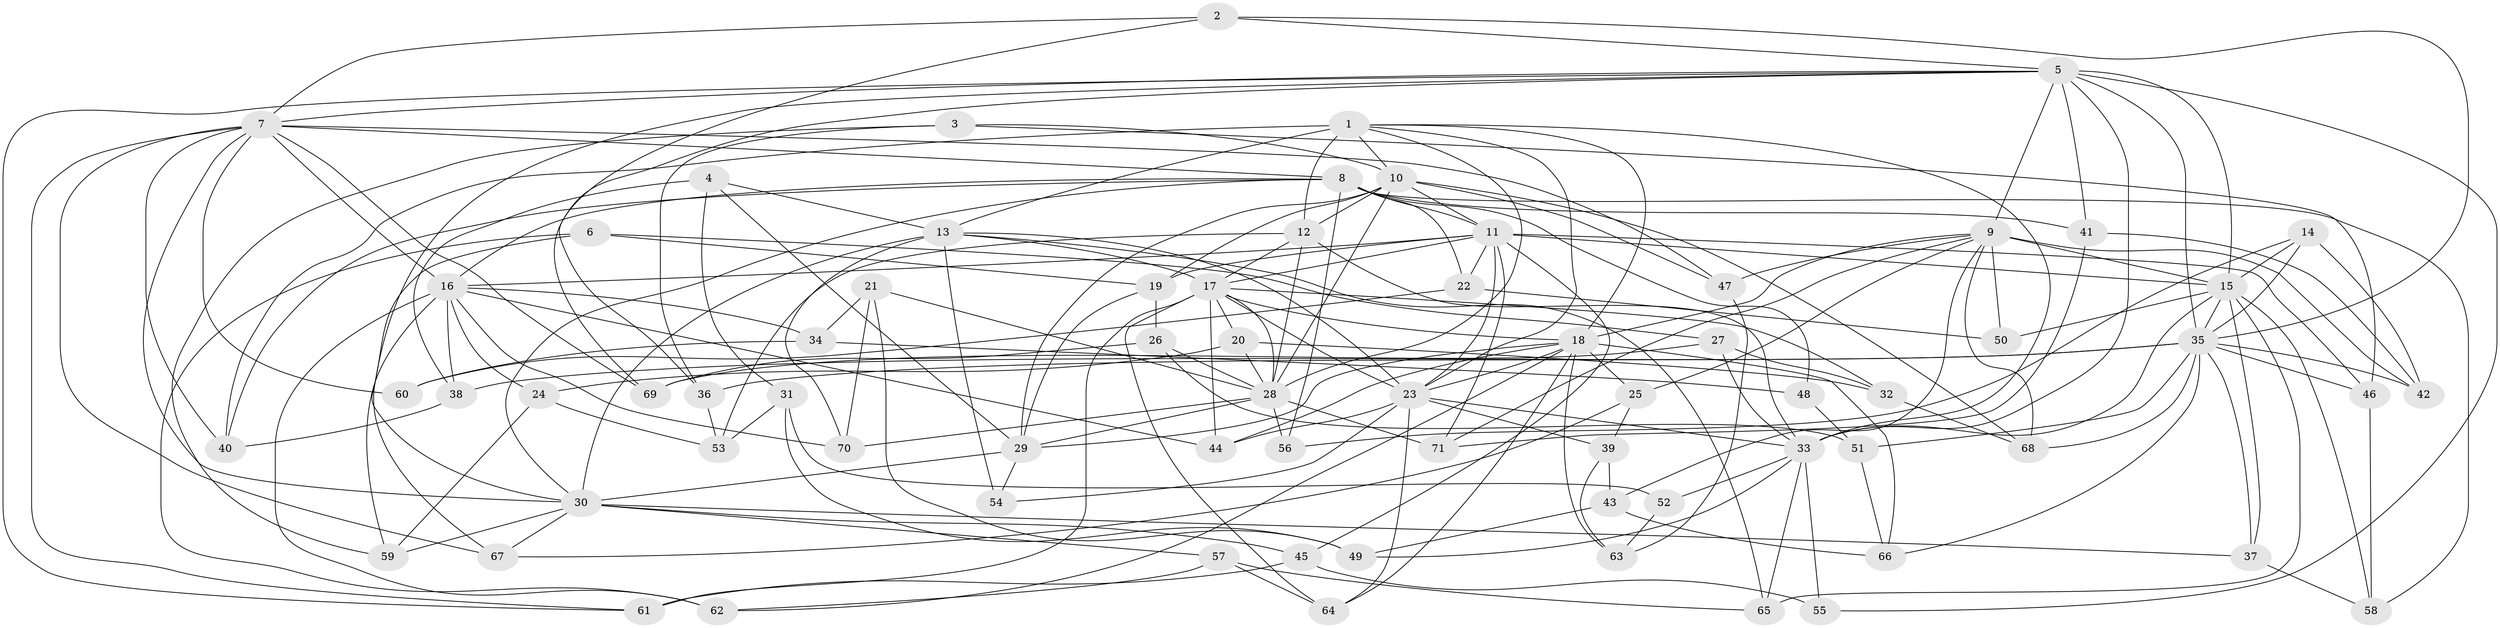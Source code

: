 // original degree distribution, {4: 1.0}
// Generated by graph-tools (version 1.1) at 2025/37/03/09/25 02:37:52]
// undirected, 71 vertices, 194 edges
graph export_dot {
graph [start="1"]
  node [color=gray90,style=filled];
  1;
  2;
  3;
  4;
  5;
  6;
  7;
  8;
  9;
  10;
  11;
  12;
  13;
  14;
  15;
  16;
  17;
  18;
  19;
  20;
  21;
  22;
  23;
  24;
  25;
  26;
  27;
  28;
  29;
  30;
  31;
  32;
  33;
  34;
  35;
  36;
  37;
  38;
  39;
  40;
  41;
  42;
  43;
  44;
  45;
  46;
  47;
  48;
  49;
  50;
  51;
  52;
  53;
  54;
  55;
  56;
  57;
  58;
  59;
  60;
  61;
  62;
  63;
  64;
  65;
  66;
  67;
  68;
  69;
  70;
  71;
  1 -- 10 [weight=1.0];
  1 -- 12 [weight=1.0];
  1 -- 13 [weight=3.0];
  1 -- 18 [weight=1.0];
  1 -- 23 [weight=1.0];
  1 -- 28 [weight=1.0];
  1 -- 33 [weight=1.0];
  1 -- 40 [weight=1.0];
  2 -- 5 [weight=1.0];
  2 -- 7 [weight=1.0];
  2 -- 35 [weight=1.0];
  2 -- 36 [weight=1.0];
  3 -- 10 [weight=1.0];
  3 -- 36 [weight=1.0];
  3 -- 46 [weight=1.0];
  3 -- 59 [weight=1.0];
  4 -- 13 [weight=1.0];
  4 -- 29 [weight=1.0];
  4 -- 31 [weight=1.0];
  4 -- 38 [weight=1.0];
  5 -- 7 [weight=1.0];
  5 -- 9 [weight=2.0];
  5 -- 15 [weight=1.0];
  5 -- 30 [weight=1.0];
  5 -- 33 [weight=1.0];
  5 -- 35 [weight=1.0];
  5 -- 41 [weight=1.0];
  5 -- 55 [weight=1.0];
  5 -- 61 [weight=1.0];
  5 -- 69 [weight=1.0];
  6 -- 19 [weight=1.0];
  6 -- 27 [weight=1.0];
  6 -- 62 [weight=1.0];
  6 -- 67 [weight=1.0];
  7 -- 8 [weight=1.0];
  7 -- 16 [weight=1.0];
  7 -- 30 [weight=1.0];
  7 -- 40 [weight=1.0];
  7 -- 47 [weight=1.0];
  7 -- 60 [weight=2.0];
  7 -- 61 [weight=1.0];
  7 -- 67 [weight=1.0];
  7 -- 69 [weight=1.0];
  8 -- 11 [weight=2.0];
  8 -- 16 [weight=1.0];
  8 -- 22 [weight=1.0];
  8 -- 30 [weight=1.0];
  8 -- 40 [weight=1.0];
  8 -- 41 [weight=1.0];
  8 -- 48 [weight=2.0];
  8 -- 56 [weight=1.0];
  8 -- 58 [weight=1.0];
  9 -- 15 [weight=1.0];
  9 -- 18 [weight=1.0];
  9 -- 25 [weight=1.0];
  9 -- 42 [weight=1.0];
  9 -- 43 [weight=1.0];
  9 -- 47 [weight=1.0];
  9 -- 50 [weight=2.0];
  9 -- 68 [weight=1.0];
  9 -- 71 [weight=1.0];
  10 -- 11 [weight=1.0];
  10 -- 12 [weight=2.0];
  10 -- 19 [weight=3.0];
  10 -- 28 [weight=1.0];
  10 -- 29 [weight=1.0];
  10 -- 47 [weight=1.0];
  10 -- 68 [weight=1.0];
  11 -- 15 [weight=1.0];
  11 -- 16 [weight=1.0];
  11 -- 17 [weight=1.0];
  11 -- 19 [weight=1.0];
  11 -- 22 [weight=1.0];
  11 -- 23 [weight=1.0];
  11 -- 45 [weight=1.0];
  11 -- 46 [weight=1.0];
  11 -- 71 [weight=1.0];
  12 -- 17 [weight=2.0];
  12 -- 28 [weight=1.0];
  12 -- 33 [weight=1.0];
  12 -- 53 [weight=1.0];
  13 -- 17 [weight=1.0];
  13 -- 23 [weight=2.0];
  13 -- 30 [weight=1.0];
  13 -- 54 [weight=2.0];
  13 -- 65 [weight=1.0];
  13 -- 70 [weight=1.0];
  14 -- 15 [weight=1.0];
  14 -- 35 [weight=1.0];
  14 -- 42 [weight=1.0];
  14 -- 56 [weight=1.0];
  15 -- 33 [weight=1.0];
  15 -- 35 [weight=1.0];
  15 -- 37 [weight=1.0];
  15 -- 50 [weight=1.0];
  15 -- 58 [weight=1.0];
  15 -- 65 [weight=1.0];
  16 -- 24 [weight=1.0];
  16 -- 34 [weight=1.0];
  16 -- 38 [weight=1.0];
  16 -- 44 [weight=1.0];
  16 -- 59 [weight=1.0];
  16 -- 62 [weight=1.0];
  16 -- 70 [weight=1.0];
  17 -- 18 [weight=1.0];
  17 -- 20 [weight=1.0];
  17 -- 23 [weight=1.0];
  17 -- 28 [weight=1.0];
  17 -- 32 [weight=1.0];
  17 -- 44 [weight=1.0];
  17 -- 61 [weight=1.0];
  17 -- 64 [weight=1.0];
  18 -- 23 [weight=2.0];
  18 -- 25 [weight=1.0];
  18 -- 29 [weight=1.0];
  18 -- 44 [weight=1.0];
  18 -- 62 [weight=1.0];
  18 -- 63 [weight=1.0];
  18 -- 64 [weight=1.0];
  18 -- 66 [weight=1.0];
  19 -- 26 [weight=1.0];
  19 -- 29 [weight=2.0];
  20 -- 24 [weight=1.0];
  20 -- 28 [weight=1.0];
  20 -- 32 [weight=1.0];
  21 -- 28 [weight=1.0];
  21 -- 34 [weight=1.0];
  21 -- 49 [weight=1.0];
  21 -- 70 [weight=1.0];
  22 -- 50 [weight=1.0];
  22 -- 60 [weight=1.0];
  23 -- 33 [weight=1.0];
  23 -- 39 [weight=1.0];
  23 -- 44 [weight=1.0];
  23 -- 54 [weight=1.0];
  23 -- 64 [weight=1.0];
  24 -- 53 [weight=1.0];
  24 -- 59 [weight=1.0];
  25 -- 39 [weight=1.0];
  25 -- 67 [weight=1.0];
  26 -- 28 [weight=1.0];
  26 -- 51 [weight=1.0];
  26 -- 69 [weight=1.0];
  27 -- 32 [weight=1.0];
  27 -- 33 [weight=1.0];
  27 -- 69 [weight=1.0];
  28 -- 29 [weight=1.0];
  28 -- 56 [weight=2.0];
  28 -- 70 [weight=1.0];
  28 -- 71 [weight=1.0];
  29 -- 30 [weight=1.0];
  29 -- 54 [weight=1.0];
  30 -- 37 [weight=1.0];
  30 -- 45 [weight=1.0];
  30 -- 57 [weight=1.0];
  30 -- 59 [weight=1.0];
  30 -- 67 [weight=1.0];
  31 -- 49 [weight=1.0];
  31 -- 52 [weight=1.0];
  31 -- 53 [weight=1.0];
  32 -- 68 [weight=1.0];
  33 -- 49 [weight=1.0];
  33 -- 52 [weight=2.0];
  33 -- 55 [weight=2.0];
  33 -- 65 [weight=1.0];
  34 -- 48 [weight=1.0];
  34 -- 60 [weight=1.0];
  35 -- 36 [weight=1.0];
  35 -- 37 [weight=1.0];
  35 -- 38 [weight=1.0];
  35 -- 42 [weight=1.0];
  35 -- 46 [weight=1.0];
  35 -- 51 [weight=1.0];
  35 -- 66 [weight=1.0];
  35 -- 68 [weight=1.0];
  36 -- 53 [weight=1.0];
  37 -- 58 [weight=1.0];
  38 -- 40 [weight=1.0];
  39 -- 43 [weight=1.0];
  39 -- 63 [weight=1.0];
  41 -- 42 [weight=1.0];
  41 -- 71 [weight=1.0];
  43 -- 49 [weight=1.0];
  43 -- 66 [weight=1.0];
  45 -- 55 [weight=1.0];
  45 -- 61 [weight=1.0];
  46 -- 58 [weight=1.0];
  47 -- 63 [weight=1.0];
  48 -- 51 [weight=1.0];
  51 -- 66 [weight=1.0];
  52 -- 63 [weight=1.0];
  57 -- 62 [weight=1.0];
  57 -- 64 [weight=1.0];
  57 -- 65 [weight=1.0];
}
